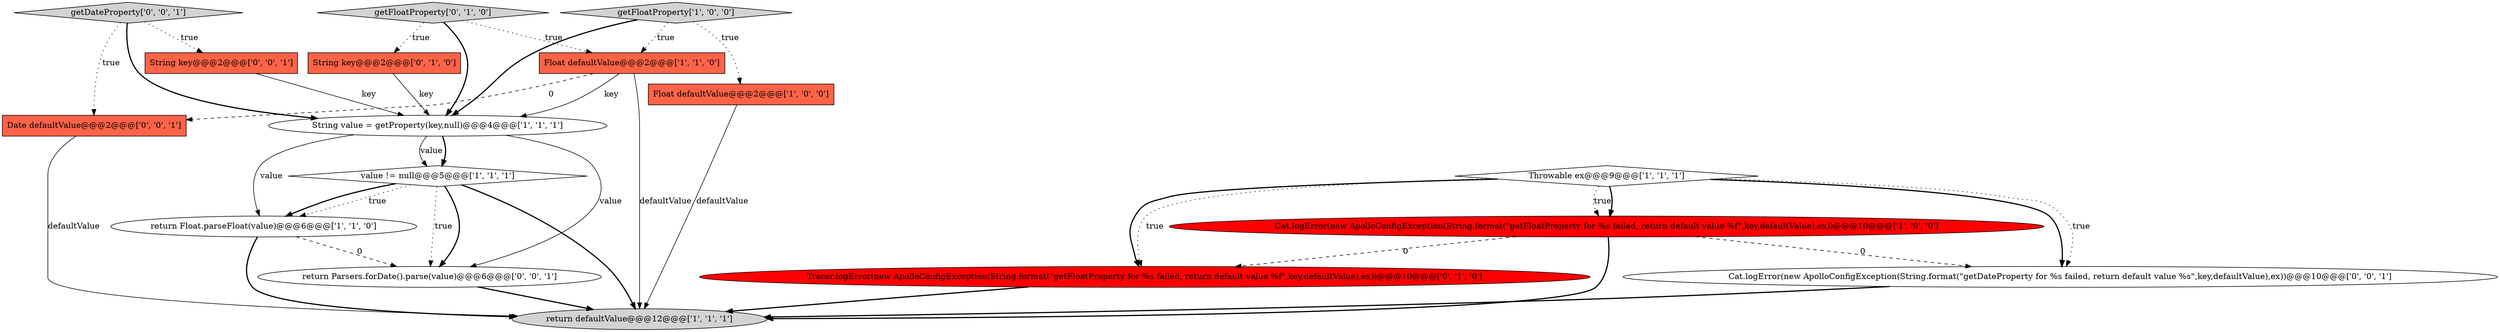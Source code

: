 digraph {
2 [style = filled, label = "return defaultValue@@@12@@@['1', '1', '1']", fillcolor = lightgray, shape = ellipse image = "AAA0AAABBB1BBB"];
3 [style = filled, label = "Float defaultValue@@@2@@@['1', '1', '0']", fillcolor = tomato, shape = box image = "AAA0AAABBB1BBB"];
13 [style = filled, label = "Date defaultValue@@@2@@@['0', '0', '1']", fillcolor = tomato, shape = box image = "AAA0AAABBB3BBB"];
6 [style = filled, label = "getFloatProperty['1', '0', '0']", fillcolor = lightgray, shape = diamond image = "AAA0AAABBB1BBB"];
9 [style = filled, label = "getFloatProperty['0', '1', '0']", fillcolor = lightgray, shape = diamond image = "AAA0AAABBB2BBB"];
16 [style = filled, label = "return Parsers.forDate().parse(value)@@@6@@@['0', '0', '1']", fillcolor = white, shape = ellipse image = "AAA0AAABBB3BBB"];
4 [style = filled, label = "Cat.logError(new ApolloConfigException(String.format(\"getFloatProperty for %s failed, return default value %f\",key,defaultValue),ex))@@@10@@@['1', '0', '0']", fillcolor = red, shape = ellipse image = "AAA1AAABBB1BBB"];
5 [style = filled, label = "return Float.parseFloat(value)@@@6@@@['1', '1', '0']", fillcolor = white, shape = ellipse image = "AAA0AAABBB1BBB"];
10 [style = filled, label = "String key@@@2@@@['0', '1', '0']", fillcolor = tomato, shape = box image = "AAA0AAABBB2BBB"];
1 [style = filled, label = "String value = getProperty(key,null)@@@4@@@['1', '1', '1']", fillcolor = white, shape = ellipse image = "AAA0AAABBB1BBB"];
8 [style = filled, label = "Throwable ex@@@9@@@['1', '1', '1']", fillcolor = white, shape = diamond image = "AAA0AAABBB1BBB"];
15 [style = filled, label = "Cat.logError(new ApolloConfigException(String.format(\"getDateProperty for %s failed, return default value %s\",key,defaultValue),ex))@@@10@@@['0', '0', '1']", fillcolor = white, shape = ellipse image = "AAA0AAABBB3BBB"];
7 [style = filled, label = "value != null@@@5@@@['1', '1', '1']", fillcolor = white, shape = diamond image = "AAA0AAABBB1BBB"];
12 [style = filled, label = "String key@@@2@@@['0', '0', '1']", fillcolor = tomato, shape = box image = "AAA0AAABBB3BBB"];
0 [style = filled, label = "Float defaultValue@@@2@@@['1', '0', '0']", fillcolor = tomato, shape = box image = "AAA0AAABBB1BBB"];
14 [style = filled, label = "getDateProperty['0', '0', '1']", fillcolor = lightgray, shape = diamond image = "AAA0AAABBB3BBB"];
11 [style = filled, label = "Tracer.logError(new ApolloConfigException(String.format(\"getFloatProperty for %s failed, return default value %f\",key,defaultValue),ex))@@@10@@@['0', '1', '0']", fillcolor = red, shape = ellipse image = "AAA1AAABBB2BBB"];
3->1 [style = solid, label="key"];
15->2 [style = bold, label=""];
0->2 [style = solid, label="defaultValue"];
1->16 [style = solid, label="value"];
8->15 [style = bold, label=""];
14->12 [style = dotted, label="true"];
8->15 [style = dotted, label="true"];
4->2 [style = bold, label=""];
16->2 [style = bold, label=""];
3->13 [style = dashed, label="0"];
1->7 [style = bold, label=""];
8->4 [style = dotted, label="true"];
11->2 [style = bold, label=""];
14->13 [style = dotted, label="true"];
14->1 [style = bold, label=""];
7->5 [style = dotted, label="true"];
5->16 [style = dashed, label="0"];
6->1 [style = bold, label=""];
1->7 [style = solid, label="value"];
5->2 [style = bold, label=""];
7->5 [style = bold, label=""];
1->5 [style = solid, label="value"];
3->2 [style = solid, label="defaultValue"];
7->2 [style = bold, label=""];
4->15 [style = dashed, label="0"];
7->16 [style = bold, label=""];
10->1 [style = solid, label="key"];
7->16 [style = dotted, label="true"];
8->11 [style = dotted, label="true"];
6->0 [style = dotted, label="true"];
8->4 [style = bold, label=""];
4->11 [style = dashed, label="0"];
9->1 [style = bold, label=""];
6->3 [style = dotted, label="true"];
9->10 [style = dotted, label="true"];
8->11 [style = bold, label=""];
12->1 [style = solid, label="key"];
9->3 [style = dotted, label="true"];
13->2 [style = solid, label="defaultValue"];
}
